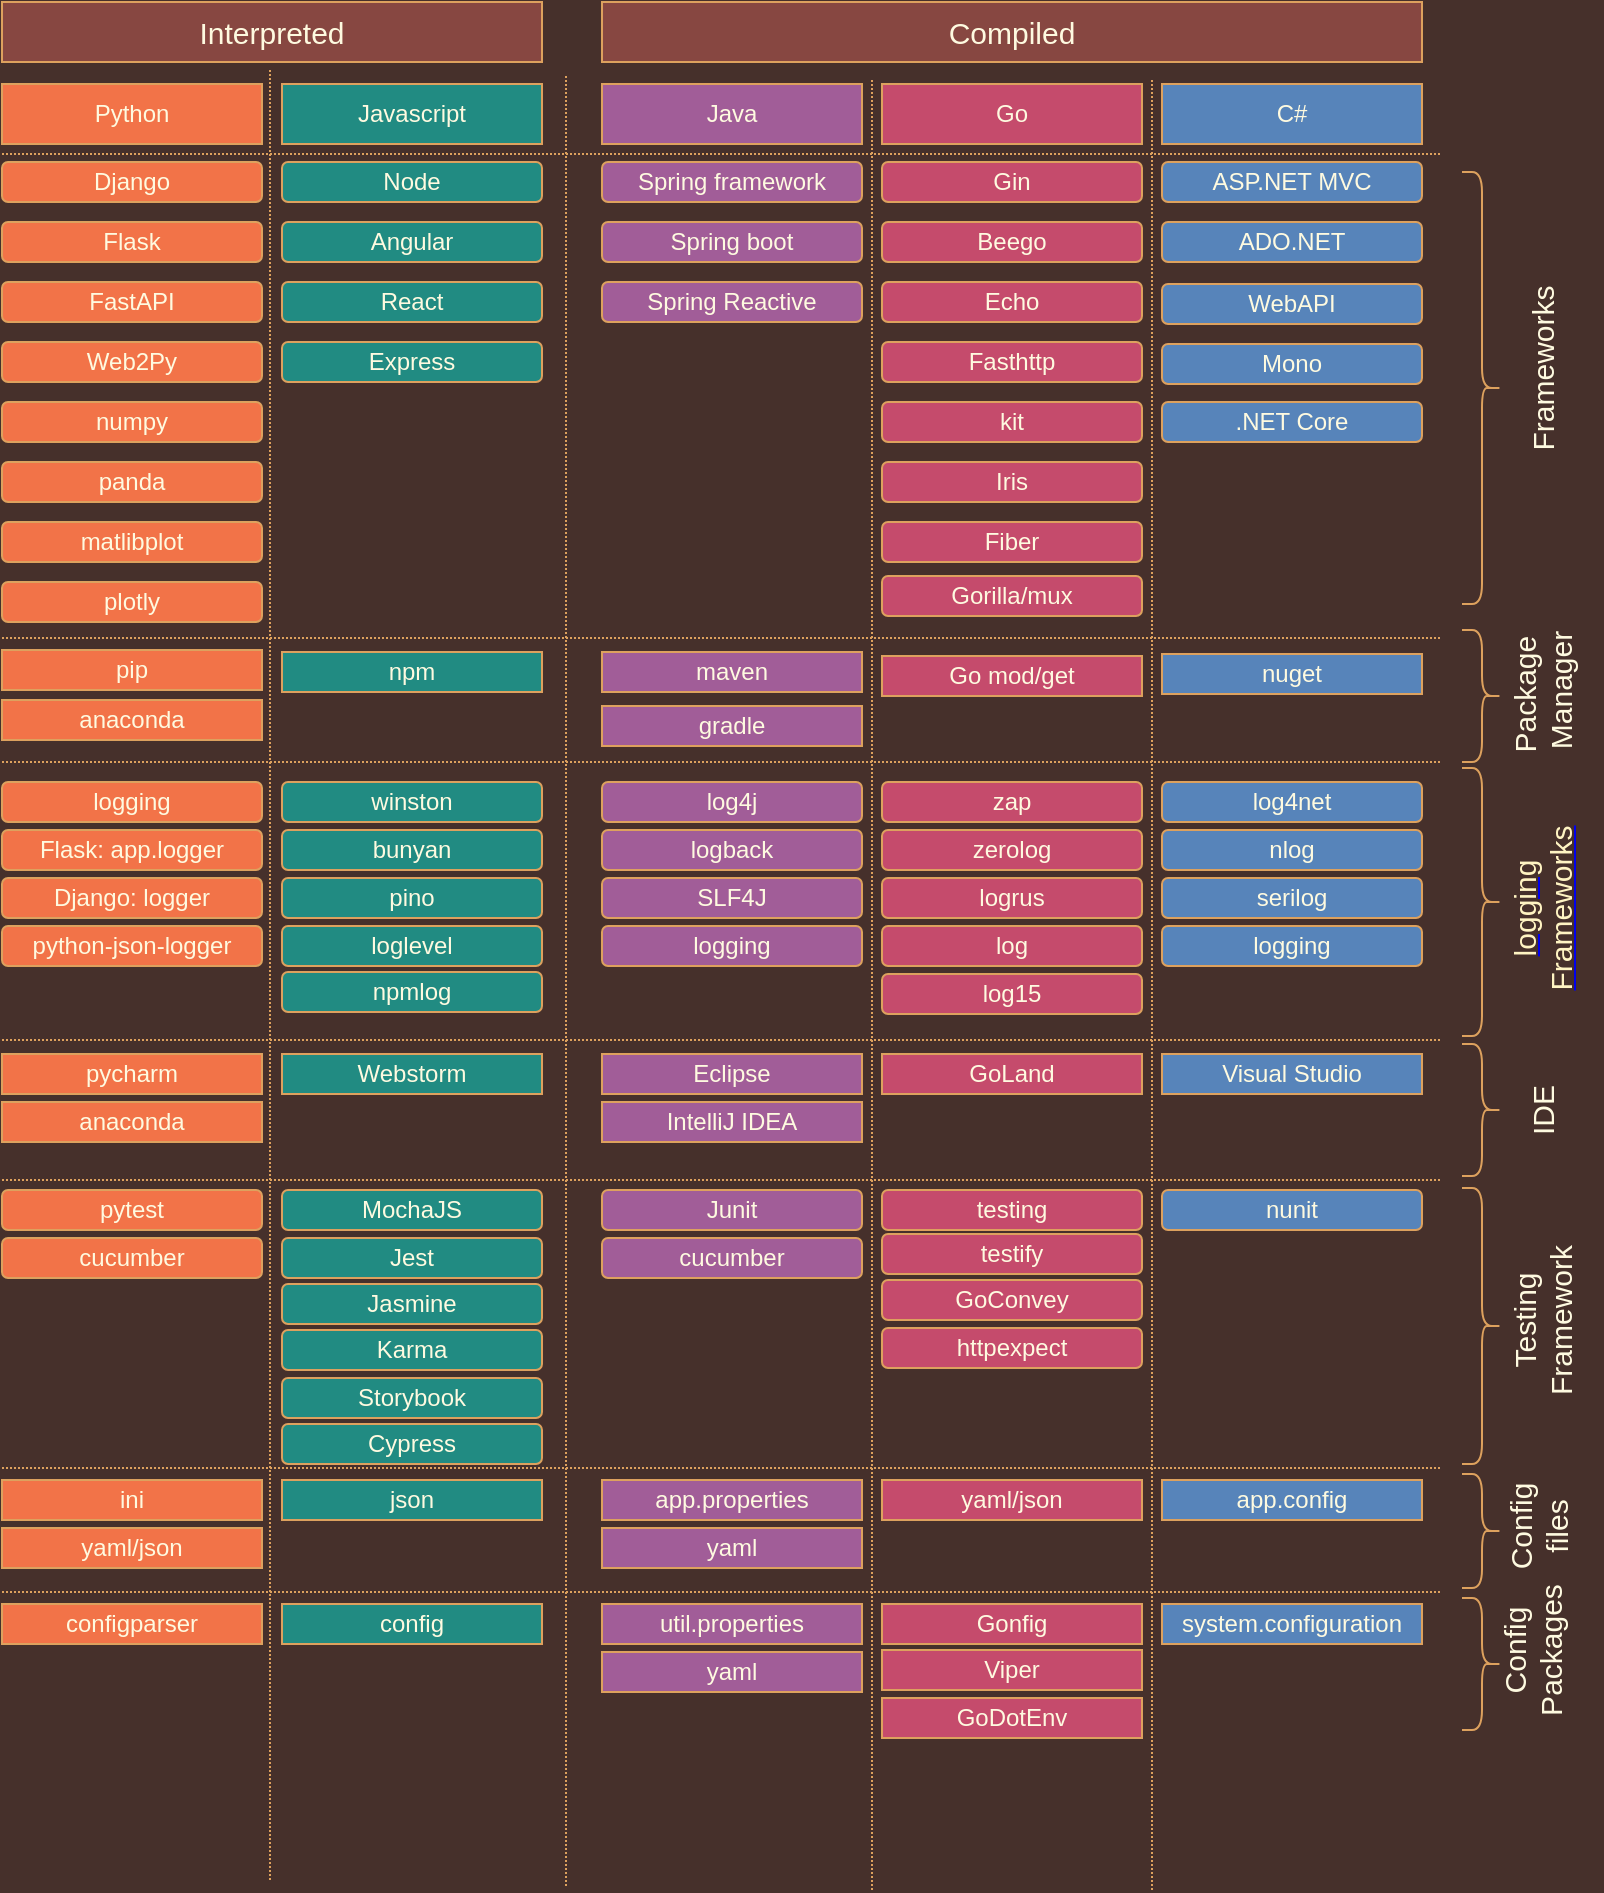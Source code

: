 <mxfile version="20.2.0" type="github" pages="8">
  <diagram id="PMNg3hbKL_q1zjl2Hwt8" name="Frameworks">
    <mxGraphModel dx="1186" dy="715" grid="0" gridSize="10" guides="0" tooltips="1" connect="1" arrows="1" fold="1" page="1" pageScale="1" pageWidth="850" pageHeight="1100" background="#46302B" math="0" shadow="0">
      <root>
        <mxCell id="0" />
        <mxCell id="1" parent="0" />
        <mxCell id="mClqCRjwD7gjwosum-yE-2" value="C#" style="rounded=0;whiteSpace=wrap;html=1;fillColor=#5784BA;strokeColor=#DDA15E;fontColor=#FEFAE0;" vertex="1" parent="1">
          <mxGeometry x="620" y="67" width="130" height="30" as="geometry" />
        </mxCell>
        <mxCell id="mClqCRjwD7gjwosum-yE-3" value="Python" style="rounded=0;whiteSpace=wrap;html=1;fillColor=#F27348;strokeColor=#DDA15E;fontColor=#FEFAE0;" vertex="1" parent="1">
          <mxGeometry x="40" y="67" width="130" height="30" as="geometry" />
        </mxCell>
        <mxCell id="mClqCRjwD7gjwosum-yE-4" value="Go" style="rounded=0;whiteSpace=wrap;html=1;fillColor=#C54B6C;strokeColor=#DDA15E;fontColor=#FEFAE0;" vertex="1" parent="1">
          <mxGeometry x="480" y="67" width="130" height="30" as="geometry" />
        </mxCell>
        <mxCell id="mClqCRjwD7gjwosum-yE-5" value="Javascript" style="rounded=0;whiteSpace=wrap;html=1;fillColor=#218B82;strokeColor=#DDA15E;fontColor=#FEFAE0;" vertex="1" parent="1">
          <mxGeometry x="180" y="67" width="130" height="30" as="geometry" />
        </mxCell>
        <mxCell id="mClqCRjwD7gjwosum-yE-7" value="Interpreted" style="rounded=0;whiteSpace=wrap;html=1;fontFamily=Helvetica;fontSize=15;fillColor=#874741;strokeColor=#DDA15E;fontColor=#FEFAE0;" vertex="1" parent="1">
          <mxGeometry x="40" y="26" width="270" height="30" as="geometry" />
        </mxCell>
        <mxCell id="mClqCRjwD7gjwosum-yE-8" value="Java" style="rounded=0;whiteSpace=wrap;html=1;fillColor=#A15D98;strokeColor=#DDA15E;fontColor=#FEFAE0;" vertex="1" parent="1">
          <mxGeometry x="340" y="67" width="130" height="30" as="geometry" />
        </mxCell>
        <mxCell id="mClqCRjwD7gjwosum-yE-10" value="Compiled" style="rounded=0;whiteSpace=wrap;html=1;fontFamily=Helvetica;fontSize=15;fillColor=#874741;strokeColor=#DDA15E;fontColor=#FEFAE0;" vertex="1" parent="1">
          <mxGeometry x="340" y="26" width="410" height="30" as="geometry" />
        </mxCell>
        <mxCell id="mClqCRjwD7gjwosum-yE-14" value="Node" style="rounded=1;whiteSpace=wrap;html=1;fontFamily=Helvetica;fontSize=12;fillColor=#218B82;strokeColor=#DDA15E;fontColor=#FEFAE0;" vertex="1" parent="1">
          <mxGeometry x="180" y="106" width="130" height="20" as="geometry" />
        </mxCell>
        <mxCell id="mClqCRjwD7gjwosum-yE-15" value="Angular" style="rounded=1;whiteSpace=wrap;html=1;fontFamily=Helvetica;fontSize=12;fillColor=#218B82;strokeColor=#DDA15E;fontColor=#FEFAE0;" vertex="1" parent="1">
          <mxGeometry x="180" y="136" width="130" height="20" as="geometry" />
        </mxCell>
        <mxCell id="mClqCRjwD7gjwosum-yE-16" value="React" style="rounded=1;whiteSpace=wrap;html=1;fontFamily=Helvetica;fontSize=12;fillColor=#218B82;strokeColor=#DDA15E;fontColor=#FEFAE0;" vertex="1" parent="1">
          <mxGeometry x="180" y="166" width="130" height="20" as="geometry" />
        </mxCell>
        <mxCell id="mClqCRjwD7gjwosum-yE-17" value="Django" style="rounded=1;whiteSpace=wrap;html=1;fontFamily=Helvetica;fontSize=12;fillColor=#F27348;strokeColor=#DDA15E;fontColor=#FEFAE0;" vertex="1" parent="1">
          <mxGeometry x="40" y="106" width="130" height="20" as="geometry" />
        </mxCell>
        <mxCell id="mClqCRjwD7gjwosum-yE-18" value="Flask" style="rounded=1;whiteSpace=wrap;html=1;fontFamily=Helvetica;fontSize=12;fillColor=#F27348;strokeColor=#DDA15E;fontColor=#FEFAE0;" vertex="1" parent="1">
          <mxGeometry x="40" y="136" width="130" height="20" as="geometry" />
        </mxCell>
        <mxCell id="mClqCRjwD7gjwosum-yE-19" value="FastAPI" style="rounded=1;whiteSpace=wrap;html=1;fontFamily=Helvetica;fontSize=12;fillColor=#F27348;strokeColor=#DDA15E;fontColor=#FEFAE0;" vertex="1" parent="1">
          <mxGeometry x="40" y="166" width="130" height="20" as="geometry" />
        </mxCell>
        <mxCell id="mClqCRjwD7gjwosum-yE-20" value="Spring framework" style="rounded=1;whiteSpace=wrap;html=1;fontFamily=Helvetica;fontSize=12;fillColor=#A15D98;strokeColor=#DDA15E;fontColor=#FEFAE0;" vertex="1" parent="1">
          <mxGeometry x="340" y="106" width="130" height="20" as="geometry" />
        </mxCell>
        <mxCell id="mClqCRjwD7gjwosum-yE-21" value="Spring boot" style="rounded=1;whiteSpace=wrap;html=1;fontFamily=Helvetica;fontSize=12;fillColor=#A15D98;strokeColor=#DDA15E;fontColor=#FEFAE0;" vertex="1" parent="1">
          <mxGeometry x="340" y="136" width="130" height="20" as="geometry" />
        </mxCell>
        <mxCell id="mClqCRjwD7gjwosum-yE-22" value="Spring Reactive" style="rounded=1;whiteSpace=wrap;html=1;fontFamily=Helvetica;fontSize=12;fillColor=#A15D98;strokeColor=#DDA15E;fontColor=#FEFAE0;" vertex="1" parent="1">
          <mxGeometry x="340" y="166" width="130" height="20" as="geometry" />
        </mxCell>
        <mxCell id="mClqCRjwD7gjwosum-yE-25" value="Gin" style="rounded=1;whiteSpace=wrap;html=1;fontFamily=Helvetica;fontSize=12;fillColor=#C54B6C;strokeColor=#DDA15E;fontColor=#FEFAE0;" vertex="1" parent="1">
          <mxGeometry x="480" y="106" width="130" height="20" as="geometry" />
        </mxCell>
        <mxCell id="mClqCRjwD7gjwosum-yE-26" value="Beego" style="rounded=1;whiteSpace=wrap;html=1;fontFamily=Helvetica;fontSize=12;fillColor=#C54B6C;strokeColor=#DDA15E;fontColor=#FEFAE0;" vertex="1" parent="1">
          <mxGeometry x="480" y="136" width="130" height="20" as="geometry" />
        </mxCell>
        <mxCell id="mClqCRjwD7gjwosum-yE-27" value="Echo" style="rounded=1;whiteSpace=wrap;html=1;fontFamily=Helvetica;fontSize=12;fillColor=#C54B6C;strokeColor=#DDA15E;fontColor=#FEFAE0;" vertex="1" parent="1">
          <mxGeometry x="480" y="166" width="130" height="20" as="geometry" />
        </mxCell>
        <mxCell id="mClqCRjwD7gjwosum-yE-28" value="Express" style="rounded=1;whiteSpace=wrap;html=1;fontFamily=Helvetica;fontSize=12;fillColor=#218B82;strokeColor=#DDA15E;fontColor=#FEFAE0;" vertex="1" parent="1">
          <mxGeometry x="180" y="196" width="130" height="20" as="geometry" />
        </mxCell>
        <mxCell id="mClqCRjwD7gjwosum-yE-29" value="Fasthttp" style="rounded=1;whiteSpace=wrap;html=1;fontFamily=Helvetica;fontSize=12;fillColor=#C54B6C;strokeColor=#DDA15E;fontColor=#FEFAE0;" vertex="1" parent="1">
          <mxGeometry x="480" y="196" width="130" height="20" as="geometry" />
        </mxCell>
        <mxCell id="mClqCRjwD7gjwosum-yE-30" value="kit" style="rounded=1;whiteSpace=wrap;html=1;fontFamily=Helvetica;fontSize=12;fillColor=#C54B6C;strokeColor=#DDA15E;fontColor=#FEFAE0;" vertex="1" parent="1">
          <mxGeometry x="480" y="226" width="130" height="20" as="geometry" />
        </mxCell>
        <mxCell id="mClqCRjwD7gjwosum-yE-31" value="Iris" style="rounded=1;whiteSpace=wrap;html=1;fontFamily=Helvetica;fontSize=12;fillColor=#C54B6C;strokeColor=#DDA15E;fontColor=#FEFAE0;" vertex="1" parent="1">
          <mxGeometry x="480" y="256" width="130" height="20" as="geometry" />
        </mxCell>
        <mxCell id="mClqCRjwD7gjwosum-yE-32" value="Fiber" style="rounded=1;whiteSpace=wrap;html=1;fontFamily=Helvetica;fontSize=12;fillColor=#C54B6C;strokeColor=#DDA15E;fontColor=#FEFAE0;" vertex="1" parent="1">
          <mxGeometry x="480" y="286" width="130" height="20" as="geometry" />
        </mxCell>
        <mxCell id="mClqCRjwD7gjwosum-yE-33" value="Web2Py" style="rounded=1;whiteSpace=wrap;html=1;fontFamily=Helvetica;fontSize=12;fillColor=#F27348;strokeColor=#DDA15E;fontColor=#FEFAE0;" vertex="1" parent="1">
          <mxGeometry x="40" y="196" width="130" height="20" as="geometry" />
        </mxCell>
        <mxCell id="mClqCRjwD7gjwosum-yE-34" value="numpy" style="rounded=1;whiteSpace=wrap;html=1;fontFamily=Helvetica;fontSize=12;fillColor=#F27348;strokeColor=#DDA15E;fontColor=#FEFAE0;" vertex="1" parent="1">
          <mxGeometry x="40" y="226" width="130" height="20" as="geometry" />
        </mxCell>
        <mxCell id="mClqCRjwD7gjwosum-yE-35" value="panda" style="rounded=1;whiteSpace=wrap;html=1;fontFamily=Helvetica;fontSize=12;fillColor=#F27348;strokeColor=#DDA15E;fontColor=#FEFAE0;" vertex="1" parent="1">
          <mxGeometry x="40" y="256" width="130" height="20" as="geometry" />
        </mxCell>
        <mxCell id="mClqCRjwD7gjwosum-yE-36" value="matlibplot" style="rounded=1;whiteSpace=wrap;html=1;fontFamily=Helvetica;fontSize=12;fillColor=#F27348;strokeColor=#DDA15E;fontColor=#FEFAE0;" vertex="1" parent="1">
          <mxGeometry x="40" y="286" width="130" height="20" as="geometry" />
        </mxCell>
        <mxCell id="mClqCRjwD7gjwosum-yE-37" value="plotly" style="rounded=1;whiteSpace=wrap;html=1;fontFamily=Helvetica;fontSize=12;fillColor=#F27348;strokeColor=#DDA15E;fontColor=#FEFAE0;" vertex="1" parent="1">
          <mxGeometry x="40" y="316" width="130" height="20" as="geometry" />
        </mxCell>
        <mxCell id="mClqCRjwD7gjwosum-yE-38" value="" style="shape=curlyBracket;whiteSpace=wrap;html=1;rounded=1;flipH=1;fontFamily=Helvetica;fontSize=15;fillColor=#BC6C25;strokeColor=#DDA15E;fontColor=#FEFAE0;" vertex="1" parent="1">
          <mxGeometry x="770" y="111" width="20" height="216" as="geometry" />
        </mxCell>
        <mxCell id="mClqCRjwD7gjwosum-yE-39" value="Frameworks" style="text;html=1;strokeColor=none;fillColor=none;align=center;verticalAlign=middle;whiteSpace=wrap;rounded=0;fontFamily=Helvetica;fontSize=15;horizontal=0;fontColor=#FEFAE0;" vertex="1" parent="1">
          <mxGeometry x="780" y="194" width="60" height="30" as="geometry" />
        </mxCell>
        <mxCell id="mClqCRjwD7gjwosum-yE-40" value="ASP.NET MVC" style="rounded=1;whiteSpace=wrap;html=1;fontFamily=Helvetica;fontSize=12;fillColor=#5784BA;strokeColor=#DDA15E;fontColor=#FEFAE0;" vertex="1" parent="1">
          <mxGeometry x="620" y="106" width="130" height="20" as="geometry" />
        </mxCell>
        <mxCell id="mClqCRjwD7gjwosum-yE-41" value="ADO.NET" style="rounded=1;whiteSpace=wrap;html=1;fontFamily=Helvetica;fontSize=12;fillColor=#5784BA;strokeColor=#DDA15E;fontColor=#FEFAE0;" vertex="1" parent="1">
          <mxGeometry x="620" y="136" width="130" height="20" as="geometry" />
        </mxCell>
        <mxCell id="mClqCRjwD7gjwosum-yE-42" value="WebAPI" style="rounded=1;whiteSpace=wrap;html=1;fontFamily=Helvetica;fontSize=12;fillColor=#5784BA;strokeColor=#DDA15E;fontColor=#FEFAE0;" vertex="1" parent="1">
          <mxGeometry x="620" y="167" width="130" height="20" as="geometry" />
        </mxCell>
        <mxCell id="mClqCRjwD7gjwosum-yE-43" value="Mono" style="rounded=1;whiteSpace=wrap;html=1;fontFamily=Helvetica;fontSize=12;fillColor=#5784BA;strokeColor=#DDA15E;fontColor=#FEFAE0;" vertex="1" parent="1">
          <mxGeometry x="620" y="197" width="130" height="20" as="geometry" />
        </mxCell>
        <mxCell id="mClqCRjwD7gjwosum-yE-44" value=".NET Core" style="rounded=1;whiteSpace=wrap;html=1;fontFamily=Helvetica;fontSize=12;fillColor=#5784BA;strokeColor=#DDA15E;fontColor=#FEFAE0;" vertex="1" parent="1">
          <mxGeometry x="620" y="226" width="130" height="20" as="geometry" />
        </mxCell>
        <mxCell id="mClqCRjwD7gjwosum-yE-45" value="Gorilla/mux" style="rounded=1;whiteSpace=wrap;html=1;fontFamily=Helvetica;fontSize=12;fillColor=#C54B6C;strokeColor=#DDA15E;fontColor=#FEFAE0;" vertex="1" parent="1">
          <mxGeometry x="480" y="313" width="130" height="20" as="geometry" />
        </mxCell>
        <mxCell id="mClqCRjwD7gjwosum-yE-47" value="pip" style="rounded=0;whiteSpace=wrap;html=1;fillColor=#F27348;strokeColor=#DDA15E;fontColor=#FEFAE0;" vertex="1" parent="1">
          <mxGeometry x="40" y="350" width="130" height="20" as="geometry" />
        </mxCell>
        <mxCell id="mClqCRjwD7gjwosum-yE-48" value="npm" style="rounded=0;whiteSpace=wrap;html=1;fillColor=#218B82;strokeColor=#DDA15E;fontColor=#FEFAE0;" vertex="1" parent="1">
          <mxGeometry x="180" y="351" width="130" height="20" as="geometry" />
        </mxCell>
        <mxCell id="mClqCRjwD7gjwosum-yE-49" value="maven" style="rounded=0;whiteSpace=wrap;html=1;fillColor=#A15D98;strokeColor=#DDA15E;fontColor=#FEFAE0;" vertex="1" parent="1">
          <mxGeometry x="340" y="351" width="130" height="20" as="geometry" />
        </mxCell>
        <mxCell id="mClqCRjwD7gjwosum-yE-50" value="gradle" style="rounded=0;whiteSpace=wrap;html=1;fillColor=#A15D98;strokeColor=#DDA15E;fontColor=#FEFAE0;" vertex="1" parent="1">
          <mxGeometry x="340" y="378" width="130" height="20" as="geometry" />
        </mxCell>
        <mxCell id="mClqCRjwD7gjwosum-yE-51" value="Go mod/get" style="rounded=0;whiteSpace=wrap;html=1;fillColor=#C54B6C;strokeColor=#DDA15E;fontColor=#FEFAE0;" vertex="1" parent="1">
          <mxGeometry x="480" y="353" width="130" height="20" as="geometry" />
        </mxCell>
        <mxCell id="mClqCRjwD7gjwosum-yE-52" value="nuget" style="rounded=0;whiteSpace=wrap;html=1;fillColor=#5784BA;strokeColor=#DDA15E;fontColor=#FEFAE0;" vertex="1" parent="1">
          <mxGeometry x="620" y="352" width="130" height="20" as="geometry" />
        </mxCell>
        <mxCell id="mClqCRjwD7gjwosum-yE-53" value="" style="shape=curlyBracket;whiteSpace=wrap;html=1;rounded=1;flipH=1;fontFamily=Helvetica;fontSize=12;fillColor=#BC6C25;strokeColor=#DDA15E;fontColor=#FEFAE0;" vertex="1" parent="1">
          <mxGeometry x="770" y="340" width="20" height="66" as="geometry" />
        </mxCell>
        <mxCell id="mClqCRjwD7gjwosum-yE-55" value="Package&amp;nbsp;&lt;br&gt;Manager" style="text;html=1;strokeColor=none;fillColor=none;align=center;verticalAlign=middle;whiteSpace=wrap;rounded=0;fontFamily=Helvetica;fontSize=15;horizontal=0;fontColor=#FEFAE0;" vertex="1" parent="1">
          <mxGeometry x="780" y="355" width="60" height="30" as="geometry" />
        </mxCell>
        <mxCell id="mClqCRjwD7gjwosum-yE-57" value="winston" style="rounded=1;whiteSpace=wrap;html=1;fontFamily=Helvetica;fontSize=12;fillColor=#218B82;strokeColor=#DDA15E;fontColor=#FEFAE0;" vertex="1" parent="1">
          <mxGeometry x="180" y="416" width="130" height="20" as="geometry" />
        </mxCell>
        <mxCell id="mClqCRjwD7gjwosum-yE-58" value="bunyan" style="rounded=1;whiteSpace=wrap;html=1;fontFamily=Helvetica;fontSize=12;fillColor=#218B82;strokeColor=#DDA15E;fontColor=#FEFAE0;" vertex="1" parent="1">
          <mxGeometry x="180" y="440" width="130" height="20" as="geometry" />
        </mxCell>
        <mxCell id="mClqCRjwD7gjwosum-yE-59" value="pino" style="rounded=1;whiteSpace=wrap;html=1;fontFamily=Helvetica;fontSize=12;fillColor=#218B82;strokeColor=#DDA15E;fontColor=#FEFAE0;" vertex="1" parent="1">
          <mxGeometry x="180" y="464" width="130" height="20" as="geometry" />
        </mxCell>
        <mxCell id="mClqCRjwD7gjwosum-yE-60" value="logging" style="rounded=1;whiteSpace=wrap;html=1;fontFamily=Helvetica;fontSize=12;fillColor=#F27348;strokeColor=#DDA15E;fontColor=#FEFAE0;" vertex="1" parent="1">
          <mxGeometry x="40" y="416" width="130" height="20" as="geometry" />
        </mxCell>
        <mxCell id="mClqCRjwD7gjwosum-yE-61" value="Flask: app.logger" style="rounded=1;whiteSpace=wrap;html=1;fontFamily=Helvetica;fontSize=12;fillColor=#F27348;strokeColor=#DDA15E;fontColor=#FEFAE0;" vertex="1" parent="1">
          <mxGeometry x="40" y="440" width="130" height="20" as="geometry" />
        </mxCell>
        <mxCell id="mClqCRjwD7gjwosum-yE-62" value="Django: logger" style="rounded=1;whiteSpace=wrap;html=1;fontFamily=Helvetica;fontSize=12;fillColor=#F27348;strokeColor=#DDA15E;fontColor=#FEFAE0;" vertex="1" parent="1">
          <mxGeometry x="40" y="464" width="130" height="20" as="geometry" />
        </mxCell>
        <mxCell id="mClqCRjwD7gjwosum-yE-63" value="log4j" style="rounded=1;whiteSpace=wrap;html=1;fontFamily=Helvetica;fontSize=12;fillColor=#A15D98;strokeColor=#DDA15E;fontColor=#FEFAE0;" vertex="1" parent="1">
          <mxGeometry x="340" y="416" width="130" height="20" as="geometry" />
        </mxCell>
        <mxCell id="mClqCRjwD7gjwosum-yE-64" value="logback" style="rounded=1;whiteSpace=wrap;html=1;fontFamily=Helvetica;fontSize=12;fillColor=#A15D98;strokeColor=#DDA15E;fontColor=#FEFAE0;" vertex="1" parent="1">
          <mxGeometry x="340" y="440" width="130" height="20" as="geometry" />
        </mxCell>
        <mxCell id="mClqCRjwD7gjwosum-yE-66" value="zap" style="rounded=1;whiteSpace=wrap;html=1;fontFamily=Helvetica;fontSize=12;fillColor=#C54B6C;strokeColor=#DDA15E;fontColor=#FEFAE0;" vertex="1" parent="1">
          <mxGeometry x="480" y="416" width="130" height="20" as="geometry" />
        </mxCell>
        <mxCell id="mClqCRjwD7gjwosum-yE-67" value="zerolog" style="rounded=1;whiteSpace=wrap;html=1;fontFamily=Helvetica;fontSize=12;fillColor=#C54B6C;strokeColor=#DDA15E;fontColor=#FEFAE0;" vertex="1" parent="1">
          <mxGeometry x="480" y="440" width="130" height="20" as="geometry" />
        </mxCell>
        <mxCell id="mClqCRjwD7gjwosum-yE-68" value="logrus" style="rounded=1;whiteSpace=wrap;html=1;fontFamily=Helvetica;fontSize=12;fillColor=#C54B6C;strokeColor=#DDA15E;fontColor=#FEFAE0;" vertex="1" parent="1">
          <mxGeometry x="480" y="464" width="130" height="20" as="geometry" />
        </mxCell>
        <mxCell id="mClqCRjwD7gjwosum-yE-69" value="loglevel" style="rounded=1;whiteSpace=wrap;html=1;fontFamily=Helvetica;fontSize=12;fillColor=#218B82;strokeColor=#DDA15E;fontColor=#FEFAE0;" vertex="1" parent="1">
          <mxGeometry x="180" y="488" width="130" height="20" as="geometry" />
        </mxCell>
        <mxCell id="mClqCRjwD7gjwosum-yE-70" value="log" style="rounded=1;whiteSpace=wrap;html=1;fontFamily=Helvetica;fontSize=12;fillColor=#C54B6C;strokeColor=#DDA15E;fontColor=#FEFAE0;" vertex="1" parent="1">
          <mxGeometry x="480" y="488" width="130" height="20" as="geometry" />
        </mxCell>
        <mxCell id="mClqCRjwD7gjwosum-yE-71" value="log15" style="rounded=1;whiteSpace=wrap;html=1;fontFamily=Helvetica;fontSize=12;fillColor=#C54B6C;strokeColor=#DDA15E;fontColor=#FEFAE0;" vertex="1" parent="1">
          <mxGeometry x="480" y="512" width="130" height="20" as="geometry" />
        </mxCell>
        <mxCell id="mClqCRjwD7gjwosum-yE-74" value="python-json-logger" style="rounded=1;whiteSpace=wrap;html=1;fontFamily=Helvetica;fontSize=12;fillColor=#F27348;strokeColor=#DDA15E;fontColor=#FEFAE0;" vertex="1" parent="1">
          <mxGeometry x="40" y="488" width="130" height="20" as="geometry" />
        </mxCell>
        <mxCell id="mClqCRjwD7gjwosum-yE-79" value="" style="shape=curlyBracket;whiteSpace=wrap;html=1;rounded=1;flipH=1;fontFamily=Helvetica;fontSize=15;fillColor=#BC6C25;strokeColor=#DDA15E;fontColor=#FEFAE0;" vertex="1" parent="1">
          <mxGeometry x="770" y="409" width="20" height="134" as="geometry" />
        </mxCell>
        <mxCell id="mClqCRjwD7gjwosum-yE-80" value="&lt;a href=&quot;https://www.loggly.com/ultimate-guide/python-logging-libraries-frameworks/&quot;&gt;&lt;font color=&quot;#fff4c3&quot;&gt;logging&lt;br&gt;Frameworks&lt;/font&gt;&lt;/a&gt;" style="text;html=1;strokeColor=none;fillColor=none;align=center;verticalAlign=middle;whiteSpace=wrap;rounded=0;fontFamily=Helvetica;fontSize=15;horizontal=0;fontColor=#FFF4C3;" vertex="1" parent="1">
          <mxGeometry x="780" y="464" width="60" height="30" as="geometry" />
        </mxCell>
        <mxCell id="mClqCRjwD7gjwosum-yE-81" value="log4net" style="rounded=1;whiteSpace=wrap;html=1;fontFamily=Helvetica;fontSize=12;fillColor=#5784BA;strokeColor=#DDA15E;fontColor=#FEFAE0;" vertex="1" parent="1">
          <mxGeometry x="620" y="416" width="130" height="20" as="geometry" />
        </mxCell>
        <mxCell id="mClqCRjwD7gjwosum-yE-82" value="nlog" style="rounded=1;whiteSpace=wrap;html=1;fontFamily=Helvetica;fontSize=12;fillColor=#5784BA;strokeColor=#DDA15E;fontColor=#FEFAE0;" vertex="1" parent="1">
          <mxGeometry x="620" y="440" width="130" height="20" as="geometry" />
        </mxCell>
        <mxCell id="mClqCRjwD7gjwosum-yE-83" value="serilog" style="rounded=1;whiteSpace=wrap;html=1;fontFamily=Helvetica;fontSize=12;fillColor=#5784BA;strokeColor=#DDA15E;fontColor=#FEFAE0;" vertex="1" parent="1">
          <mxGeometry x="620" y="464" width="130" height="20" as="geometry" />
        </mxCell>
        <mxCell id="mClqCRjwD7gjwosum-yE-84" value="logging" style="rounded=1;whiteSpace=wrap;html=1;fontFamily=Helvetica;fontSize=12;fillColor=#5784BA;strokeColor=#DDA15E;fontColor=#FEFAE0;" vertex="1" parent="1">
          <mxGeometry x="620" y="488" width="130" height="20" as="geometry" />
        </mxCell>
        <mxCell id="mClqCRjwD7gjwosum-yE-87" value="npmlog" style="rounded=1;whiteSpace=wrap;html=1;fontFamily=Helvetica;fontSize=12;fillColor=#218B82;strokeColor=#DDA15E;fontColor=#FEFAE0;" vertex="1" parent="1">
          <mxGeometry x="180" y="511" width="130" height="20" as="geometry" />
        </mxCell>
        <mxCell id="mClqCRjwD7gjwosum-yE-88" value="anaconda" style="rounded=0;whiteSpace=wrap;html=1;fillColor=#F27348;strokeColor=#DDA15E;fontColor=#FEFAE0;" vertex="1" parent="1">
          <mxGeometry x="40" y="375" width="130" height="20" as="geometry" />
        </mxCell>
        <mxCell id="mClqCRjwD7gjwosum-yE-89" value="SLF4J" style="rounded=1;whiteSpace=wrap;html=1;fontFamily=Helvetica;fontSize=12;fillColor=#A15D98;strokeColor=#DDA15E;fontColor=#FEFAE0;" vertex="1" parent="1">
          <mxGeometry x="340" y="464" width="130" height="20" as="geometry" />
        </mxCell>
        <mxCell id="mClqCRjwD7gjwosum-yE-90" value="logging" style="rounded=1;whiteSpace=wrap;html=1;fontFamily=Helvetica;fontSize=12;fillColor=#A15D98;strokeColor=#DDA15E;fontColor=#FEFAE0;" vertex="1" parent="1">
          <mxGeometry x="340" y="488" width="130" height="20" as="geometry" />
        </mxCell>
        <mxCell id="mClqCRjwD7gjwosum-yE-91" value="" style="line;strokeWidth=1;html=1;perimeter=backbonePerimeter;points=[];outlineConnect=0;fontFamily=Helvetica;fontSize=12;dashed=1;dashPattern=1 1;strokeColor=#DDA15E;labelBackgroundColor=#283618;fillColor=#BC6C25;fontColor=#FEFAE0;" vertex="1" parent="1">
          <mxGeometry x="40" y="339" width="720" height="10" as="geometry" />
        </mxCell>
        <mxCell id="mClqCRjwD7gjwosum-yE-93" value="" style="line;strokeWidth=1;html=1;perimeter=backbonePerimeter;points=[];outlineConnect=0;fontFamily=Helvetica;fontSize=12;dashed=1;dashPattern=1 1;strokeColor=#DDA15E;labelBackgroundColor=#283618;fillColor=#BC6C25;fontColor=#FEFAE0;" vertex="1" parent="1">
          <mxGeometry x="40" y="97" width="720" height="10" as="geometry" />
        </mxCell>
        <mxCell id="mClqCRjwD7gjwosum-yE-94" value="" style="line;strokeWidth=1;html=1;perimeter=backbonePerimeter;points=[];outlineConnect=0;fontFamily=Helvetica;fontSize=12;dashed=1;dashPattern=1 1;strokeColor=#DDA15E;labelBackgroundColor=#283618;fillColor=#BC6C25;fontColor=#FEFAE0;" vertex="1" parent="1">
          <mxGeometry x="40" y="401" width="720" height="10" as="geometry" />
        </mxCell>
        <mxCell id="mClqCRjwD7gjwosum-yE-95" value="" style="line;strokeWidth=1;direction=south;html=1;perimeter=backbonePerimeter;points=[];outlineConnect=0;dashed=1;dashPattern=1 1;fontFamily=Helvetica;fontSize=12;strokeColor=#DDA15E;labelBackgroundColor=#283618;fillColor=#BC6C25;fontColor=#FEFAE0;" vertex="1" parent="1">
          <mxGeometry x="169" y="60" width="10" height="905" as="geometry" />
        </mxCell>
        <mxCell id="mClqCRjwD7gjwosum-yE-96" value="" style="line;strokeWidth=1;direction=south;html=1;perimeter=backbonePerimeter;points=[];outlineConnect=0;dashed=1;dashPattern=1 1;fontFamily=Helvetica;fontSize=12;strokeColor=#DDA15E;labelBackgroundColor=#283618;fillColor=#BC6C25;fontColor=#FEFAE0;" vertex="1" parent="1">
          <mxGeometry x="317" y="63" width="10" height="905" as="geometry" />
        </mxCell>
        <mxCell id="mClqCRjwD7gjwosum-yE-97" value="" style="line;strokeWidth=1;direction=south;html=1;perimeter=backbonePerimeter;points=[];outlineConnect=0;dashed=1;dashPattern=1 1;fontFamily=Helvetica;fontSize=12;strokeColor=#DDA15E;labelBackgroundColor=#283618;fillColor=#C54B6C;fontColor=#FEFAE0;" vertex="1" parent="1">
          <mxGeometry x="470" y="65" width="10" height="905" as="geometry" />
        </mxCell>
        <mxCell id="mClqCRjwD7gjwosum-yE-98" value="" style="line;strokeWidth=1;direction=south;html=1;perimeter=backbonePerimeter;points=[];outlineConnect=0;dashed=1;dashPattern=1 1;fontFamily=Helvetica;fontSize=12;strokeColor=#DDA15E;labelBackgroundColor=#283618;fillColor=#BC6C25;fontColor=#FEFAE0;" vertex="1" parent="1">
          <mxGeometry x="610" y="65" width="10" height="905" as="geometry" />
        </mxCell>
        <mxCell id="mClqCRjwD7gjwosum-yE-99" value="" style="line;strokeWidth=1;html=1;perimeter=backbonePerimeter;points=[];outlineConnect=0;fontFamily=Helvetica;fontSize=12;dashed=1;dashPattern=1 1;strokeColor=#DDA15E;labelBackgroundColor=#283618;fillColor=#BC6C25;fontColor=#FEFAE0;" vertex="1" parent="1">
          <mxGeometry x="40" y="540" width="720" height="10" as="geometry" />
        </mxCell>
        <mxCell id="mClqCRjwD7gjwosum-yE-100" value="pycharm" style="rounded=0;whiteSpace=wrap;html=1;fillColor=#F27348;strokeColor=#DDA15E;fontColor=#FEFAE0;" vertex="1" parent="1">
          <mxGeometry x="40" y="552" width="130" height="20" as="geometry" />
        </mxCell>
        <mxCell id="mClqCRjwD7gjwosum-yE-101" value="Webstorm" style="rounded=0;whiteSpace=wrap;html=1;fillColor=#218B82;strokeColor=#DDA15E;fontColor=#FEFAE0;" vertex="1" parent="1">
          <mxGeometry x="180" y="552" width="130" height="20" as="geometry" />
        </mxCell>
        <mxCell id="mClqCRjwD7gjwosum-yE-102" value="Eclipse" style="rounded=0;whiteSpace=wrap;html=1;fillColor=#A15D98;strokeColor=#DDA15E;fontColor=#FEFAE0;" vertex="1" parent="1">
          <mxGeometry x="340" y="552" width="130" height="20" as="geometry" />
        </mxCell>
        <mxCell id="mClqCRjwD7gjwosum-yE-103" value="IntelliJ IDEA" style="rounded=0;whiteSpace=wrap;html=1;fillColor=#A15D98;strokeColor=#DDA15E;fontColor=#FEFAE0;" vertex="1" parent="1">
          <mxGeometry x="340" y="576" width="130" height="20" as="geometry" />
        </mxCell>
        <mxCell id="mClqCRjwD7gjwosum-yE-104" value="GoLand" style="rounded=0;whiteSpace=wrap;html=1;fillColor=#C54B6C;strokeColor=#DDA15E;fontColor=#FEFAE0;" vertex="1" parent="1">
          <mxGeometry x="480" y="552" width="130" height="20" as="geometry" />
        </mxCell>
        <mxCell id="mClqCRjwD7gjwosum-yE-105" value="Visual Studio" style="rounded=0;whiteSpace=wrap;html=1;fillColor=#5784BA;strokeColor=#DDA15E;fontColor=#FEFAE0;" vertex="1" parent="1">
          <mxGeometry x="620" y="552" width="130" height="20" as="geometry" />
        </mxCell>
        <mxCell id="mClqCRjwD7gjwosum-yE-106" value="" style="shape=curlyBracket;whiteSpace=wrap;html=1;rounded=1;flipH=1;fontFamily=Helvetica;fontSize=12;fillColor=#BC6C25;strokeColor=#DDA15E;fontColor=#FEFAE0;" vertex="1" parent="1">
          <mxGeometry x="770" y="547" width="20" height="66" as="geometry" />
        </mxCell>
        <mxCell id="mClqCRjwD7gjwosum-yE-107" value="anaconda" style="rounded=0;whiteSpace=wrap;html=1;fillColor=#F27348;strokeColor=#DDA15E;fontColor=#FEFAE0;" vertex="1" parent="1">
          <mxGeometry x="40" y="576" width="130" height="20" as="geometry" />
        </mxCell>
        <mxCell id="mClqCRjwD7gjwosum-yE-109" value="" style="line;strokeWidth=1;html=1;perimeter=backbonePerimeter;points=[];outlineConnect=0;fontFamily=Helvetica;fontSize=12;dashed=1;dashPattern=1 1;strokeColor=#DDA15E;labelBackgroundColor=#283618;fillColor=#BC6C25;fontColor=#FEFAE0;" vertex="1" parent="1">
          <mxGeometry x="40" y="610" width="720" height="10" as="geometry" />
        </mxCell>
        <mxCell id="mClqCRjwD7gjwosum-yE-110" value="IDE" style="text;html=1;strokeColor=none;fillColor=none;align=center;verticalAlign=middle;whiteSpace=wrap;rounded=0;fontFamily=Helvetica;fontSize=15;horizontal=0;fontColor=#FEFAE0;" vertex="1" parent="1">
          <mxGeometry x="780" y="565" width="60" height="30" as="geometry" />
        </mxCell>
        <mxCell id="mClqCRjwD7gjwosum-yE-111" value="pytest" style="rounded=1;whiteSpace=wrap;html=1;fillColor=#F27348;strokeColor=#DDA15E;fontColor=#FEFAE0;" vertex="1" parent="1">
          <mxGeometry x="40" y="620" width="130" height="20" as="geometry" />
        </mxCell>
        <mxCell id="mClqCRjwD7gjwosum-yE-112" value="MochaJS" style="rounded=1;whiteSpace=wrap;html=1;fillColor=#218B82;strokeColor=#DDA15E;fontColor=#FEFAE0;" vertex="1" parent="1">
          <mxGeometry x="180" y="620" width="130" height="20" as="geometry" />
        </mxCell>
        <mxCell id="mClqCRjwD7gjwosum-yE-113" value="Junit" style="rounded=1;whiteSpace=wrap;html=1;fillColor=#A15D98;strokeColor=#DDA15E;fontColor=#FEFAE0;" vertex="1" parent="1">
          <mxGeometry x="340" y="620" width="130" height="20" as="geometry" />
        </mxCell>
        <mxCell id="mClqCRjwD7gjwosum-yE-114" value="cucumber" style="rounded=1;whiteSpace=wrap;html=1;fillColor=#A15D98;strokeColor=#DDA15E;fontColor=#FEFAE0;" vertex="1" parent="1">
          <mxGeometry x="340" y="644" width="130" height="20" as="geometry" />
        </mxCell>
        <mxCell id="mClqCRjwD7gjwosum-yE-115" value="testing" style="rounded=1;whiteSpace=wrap;html=1;fillColor=#C54B6C;strokeColor=#DDA15E;fontColor=#FEFAE0;" vertex="1" parent="1">
          <mxGeometry x="480" y="620" width="130" height="20" as="geometry" />
        </mxCell>
        <mxCell id="mClqCRjwD7gjwosum-yE-116" value="nunit" style="rounded=1;whiteSpace=wrap;html=1;fillColor=#5784BA;strokeColor=#DDA15E;fontColor=#FEFAE0;" vertex="1" parent="1">
          <mxGeometry x="620" y="620" width="130" height="20" as="geometry" />
        </mxCell>
        <mxCell id="mClqCRjwD7gjwosum-yE-117" value="" style="shape=curlyBracket;whiteSpace=wrap;html=1;rounded=1;flipH=1;fontFamily=Helvetica;fontSize=12;fillColor=#BC6C25;strokeColor=#DDA15E;fontColor=#FEFAE0;" vertex="1" parent="1">
          <mxGeometry x="770" y="619" width="20" height="138" as="geometry" />
        </mxCell>
        <mxCell id="mClqCRjwD7gjwosum-yE-118" value="cucumber" style="rounded=1;whiteSpace=wrap;html=1;fillColor=#F27348;strokeColor=#DDA15E;fontColor=#FEFAE0;" vertex="1" parent="1">
          <mxGeometry x="40" y="644" width="130" height="20" as="geometry" />
        </mxCell>
        <mxCell id="mClqCRjwD7gjwosum-yE-119" value="" style="line;strokeWidth=1;html=1;perimeter=backbonePerimeter;points=[];outlineConnect=0;fontFamily=Helvetica;fontSize=12;dashed=1;dashPattern=1 1;strokeColor=#DDA15E;labelBackgroundColor=#283618;fillColor=#BC6C25;fontColor=#FEFAE0;" vertex="1" parent="1">
          <mxGeometry x="40" y="754" width="720" height="10" as="geometry" />
        </mxCell>
        <mxCell id="mClqCRjwD7gjwosum-yE-120" value="Testing&lt;br&gt;Framework" style="text;html=1;strokeColor=none;fillColor=none;align=center;verticalAlign=middle;whiteSpace=wrap;rounded=0;fontFamily=Helvetica;fontSize=15;horizontal=0;fontColor=#FEFAE0;" vertex="1" parent="1">
          <mxGeometry x="780" y="670" width="60" height="30" as="geometry" />
        </mxCell>
        <mxCell id="mClqCRjwD7gjwosum-yE-121" value="Jest" style="rounded=1;whiteSpace=wrap;html=1;fillColor=#218B82;strokeColor=#DDA15E;fontColor=#FEFAE0;" vertex="1" parent="1">
          <mxGeometry x="180" y="644" width="130" height="20" as="geometry" />
        </mxCell>
        <mxCell id="mClqCRjwD7gjwosum-yE-122" value="Jasmine" style="rounded=1;whiteSpace=wrap;html=1;fillColor=#218B82;strokeColor=#DDA15E;fontColor=#FEFAE0;" vertex="1" parent="1">
          <mxGeometry x="180" y="667" width="130" height="20" as="geometry" />
        </mxCell>
        <mxCell id="mClqCRjwD7gjwosum-yE-123" value="Karma" style="rounded=1;whiteSpace=wrap;html=1;fillColor=#218B82;strokeColor=#DDA15E;fontColor=#FEFAE0;" vertex="1" parent="1">
          <mxGeometry x="180" y="690" width="130" height="20" as="geometry" />
        </mxCell>
        <mxCell id="mClqCRjwD7gjwosum-yE-124" value="Storybook" style="rounded=1;whiteSpace=wrap;html=1;fillColor=#218B82;strokeColor=#DDA15E;fontColor=#FEFAE0;" vertex="1" parent="1">
          <mxGeometry x="180" y="714" width="130" height="20" as="geometry" />
        </mxCell>
        <mxCell id="mClqCRjwD7gjwosum-yE-125" value="Cypress" style="rounded=1;whiteSpace=wrap;html=1;fillColor=#218B82;strokeColor=#DDA15E;fontColor=#FEFAE0;" vertex="1" parent="1">
          <mxGeometry x="180" y="737" width="130" height="20" as="geometry" />
        </mxCell>
        <mxCell id="mClqCRjwD7gjwosum-yE-126" value="testify" style="rounded=1;whiteSpace=wrap;html=1;fillColor=#C54B6C;strokeColor=#DDA15E;fontColor=#FEFAE0;" vertex="1" parent="1">
          <mxGeometry x="480" y="642" width="130" height="20" as="geometry" />
        </mxCell>
        <mxCell id="mClqCRjwD7gjwosum-yE-127" value="GoConvey" style="rounded=1;whiteSpace=wrap;html=1;fillColor=#C54B6C;strokeColor=#DDA15E;fontColor=#FEFAE0;" vertex="1" parent="1">
          <mxGeometry x="480" y="665" width="130" height="20" as="geometry" />
        </mxCell>
        <mxCell id="mClqCRjwD7gjwosum-yE-128" value="httpexpect" style="rounded=1;whiteSpace=wrap;html=1;fillColor=#C54B6C;strokeColor=#DDA15E;fontColor=#FEFAE0;" vertex="1" parent="1">
          <mxGeometry x="480" y="689" width="130" height="20" as="geometry" />
        </mxCell>
        <mxCell id="mClqCRjwD7gjwosum-yE-130" value="ini" style="rounded=0;whiteSpace=wrap;html=1;fillColor=#F27348;strokeColor=#DDA15E;fontColor=#FEFAE0;" vertex="1" parent="1">
          <mxGeometry x="40" y="765" width="130" height="20" as="geometry" />
        </mxCell>
        <mxCell id="mClqCRjwD7gjwosum-yE-131" value="json" style="rounded=0;whiteSpace=wrap;html=1;fillColor=#218B82;strokeColor=#DDA15E;fontColor=#FEFAE0;" vertex="1" parent="1">
          <mxGeometry x="180" y="765" width="130" height="20" as="geometry" />
        </mxCell>
        <mxCell id="mClqCRjwD7gjwosum-yE-132" value="app.properties" style="rounded=0;whiteSpace=wrap;html=1;fillColor=#A15D98;strokeColor=#DDA15E;fontColor=#FEFAE0;" vertex="1" parent="1">
          <mxGeometry x="340" y="765" width="130" height="20" as="geometry" />
        </mxCell>
        <mxCell id="mClqCRjwD7gjwosum-yE-133" value="yaml" style="rounded=0;whiteSpace=wrap;html=1;fillColor=#A15D98;strokeColor=#DDA15E;fontColor=#FEFAE0;" vertex="1" parent="1">
          <mxGeometry x="340" y="789" width="130" height="20" as="geometry" />
        </mxCell>
        <mxCell id="mClqCRjwD7gjwosum-yE-134" value="yaml/json" style="rounded=0;whiteSpace=wrap;html=1;fillColor=#C54B6C;strokeColor=#DDA15E;fontColor=#FEFAE0;" vertex="1" parent="1">
          <mxGeometry x="480" y="765" width="130" height="20" as="geometry" />
        </mxCell>
        <mxCell id="mClqCRjwD7gjwosum-yE-135" value="app.config" style="rounded=0;whiteSpace=wrap;html=1;fillColor=#5784BA;strokeColor=#DDA15E;fontColor=#FEFAE0;" vertex="1" parent="1">
          <mxGeometry x="620" y="765" width="130" height="20" as="geometry" />
        </mxCell>
        <mxCell id="mClqCRjwD7gjwosum-yE-136" value="" style="shape=curlyBracket;whiteSpace=wrap;html=1;rounded=1;flipH=1;fontFamily=Helvetica;fontSize=12;fillColor=#BC6C25;strokeColor=#DDA15E;fontColor=#FEFAE0;" vertex="1" parent="1">
          <mxGeometry x="770" y="762" width="20" height="57" as="geometry" />
        </mxCell>
        <mxCell id="mClqCRjwD7gjwosum-yE-137" value="yaml/json" style="rounded=0;whiteSpace=wrap;html=1;fillColor=#F27348;strokeColor=#DDA15E;fontColor=#FEFAE0;" vertex="1" parent="1">
          <mxGeometry x="40" y="789" width="130" height="20" as="geometry" />
        </mxCell>
        <mxCell id="mClqCRjwD7gjwosum-yE-138" value="" style="line;strokeWidth=1;html=1;perimeter=backbonePerimeter;points=[];outlineConnect=0;fontFamily=Helvetica;fontSize=12;dashed=1;dashPattern=1 1;strokeColor=#DDA15E;labelBackgroundColor=#283618;fillColor=#BC6C25;fontColor=#FEFAE0;" vertex="1" parent="1">
          <mxGeometry x="40" y="816" width="720" height="10" as="geometry" />
        </mxCell>
        <mxCell id="mClqCRjwD7gjwosum-yE-139" value="Config files" style="text;html=1;strokeColor=none;fillColor=none;align=center;verticalAlign=middle;whiteSpace=wrap;rounded=0;fontFamily=Helvetica;fontSize=15;horizontal=0;fontColor=#FEFAE0;" vertex="1" parent="1">
          <mxGeometry x="778" y="773" width="60" height="30" as="geometry" />
        </mxCell>
        <mxCell id="2Z-ejbEvy4QGp2OrdoXK-1" value="configparser" style="rounded=0;whiteSpace=wrap;html=1;fillColor=#F27348;strokeColor=#DDA15E;fontColor=#FEFAE0;" vertex="1" parent="1">
          <mxGeometry x="40" y="827" width="130" height="20" as="geometry" />
        </mxCell>
        <mxCell id="2Z-ejbEvy4QGp2OrdoXK-2" value="config" style="rounded=0;whiteSpace=wrap;html=1;fillColor=#218B82;strokeColor=#DDA15E;fontColor=#FEFAE0;" vertex="1" parent="1">
          <mxGeometry x="180" y="827" width="130" height="20" as="geometry" />
        </mxCell>
        <mxCell id="2Z-ejbEvy4QGp2OrdoXK-3" value="util.properties" style="rounded=0;whiteSpace=wrap;html=1;fillColor=#A15D98;strokeColor=#DDA15E;fontColor=#FEFAE0;" vertex="1" parent="1">
          <mxGeometry x="340" y="827" width="130" height="20" as="geometry" />
        </mxCell>
        <mxCell id="2Z-ejbEvy4QGp2OrdoXK-4" value="yaml" style="rounded=0;whiteSpace=wrap;html=1;fillColor=#A15D98;strokeColor=#DDA15E;fontColor=#FEFAE0;" vertex="1" parent="1">
          <mxGeometry x="340" y="851" width="130" height="20" as="geometry" />
        </mxCell>
        <mxCell id="2Z-ejbEvy4QGp2OrdoXK-5" value="Gonfig" style="rounded=0;whiteSpace=wrap;html=1;fillColor=#C54B6C;strokeColor=#DDA15E;fontColor=#FEFAE0;" vertex="1" parent="1">
          <mxGeometry x="480" y="827" width="130" height="20" as="geometry" />
        </mxCell>
        <mxCell id="2Z-ejbEvy4QGp2OrdoXK-6" value="system.configuration" style="rounded=0;whiteSpace=wrap;html=1;fillColor=#5784BA;strokeColor=#DDA15E;fontColor=#FEFAE0;" vertex="1" parent="1">
          <mxGeometry x="620" y="827" width="130" height="20" as="geometry" />
        </mxCell>
        <mxCell id="2Z-ejbEvy4QGp2OrdoXK-7" value="" style="shape=curlyBracket;whiteSpace=wrap;html=1;rounded=1;flipH=1;fontFamily=Helvetica;fontSize=12;fillColor=#BC6C25;strokeColor=#DDA15E;fontColor=#FEFAE0;" vertex="1" parent="1">
          <mxGeometry x="770" y="824" width="20" height="66" as="geometry" />
        </mxCell>
        <mxCell id="2Z-ejbEvy4QGp2OrdoXK-10" value="Config Packages" style="text;html=1;strokeColor=none;fillColor=none;align=center;verticalAlign=middle;whiteSpace=wrap;rounded=0;fontFamily=Helvetica;fontSize=15;horizontal=0;fontColor=#FEFAE0;" vertex="1" parent="1">
          <mxGeometry x="775" y="835" width="60" height="30" as="geometry" />
        </mxCell>
        <mxCell id="2Z-ejbEvy4QGp2OrdoXK-11" value="Viper" style="rounded=0;whiteSpace=wrap;html=1;fillColor=#C54B6C;strokeColor=#DDA15E;fontColor=#FEFAE0;" vertex="1" parent="1">
          <mxGeometry x="480" y="850" width="130" height="20" as="geometry" />
        </mxCell>
        <mxCell id="2Z-ejbEvy4QGp2OrdoXK-12" value="GoDotEnv" style="rounded=0;whiteSpace=wrap;html=1;fillColor=#C54B6C;strokeColor=#DDA15E;fontColor=#FEFAE0;" vertex="1" parent="1">
          <mxGeometry x="480" y="874" width="130" height="20" as="geometry" />
        </mxCell>
      </root>
    </mxGraphModel>
  </diagram>
  <diagram id="APXStxIOGQkPkx8K9gVw" name="Logging and Monitoring">
    <mxGraphModel dx="1186" dy="715" grid="0" gridSize="10" guides="1" tooltips="1" connect="1" arrows="1" fold="1" page="1" pageScale="1" pageWidth="850" pageHeight="1100" math="0" shadow="0">
      <root>
        <mxCell id="0" />
        <mxCell id="1" parent="0" />
      </root>
    </mxGraphModel>
  </diagram>
  <diagram id="w1Fqwys3Og7hqBxDVDJT" name="Configuration Management">
    <mxGraphModel dx="1186" dy="715" grid="0" gridSize="10" guides="1" tooltips="1" connect="1" arrows="1" fold="1" page="1" pageScale="1" pageWidth="850" pageHeight="1100" math="0" shadow="0">
      <root>
        <mxCell id="0" />
        <mxCell id="1" parent="0" />
      </root>
    </mxGraphModel>
  </diagram>
  <diagram id="DmARdMEmzGNYHDGZa1e5" name="Design Principles">
    <mxGraphModel dx="1186" dy="715" grid="0" gridSize="10" guides="1" tooltips="1" connect="1" arrows="1" fold="1" page="1" pageScale="1" pageWidth="850" pageHeight="1100" math="0" shadow="0">
      <root>
        <mxCell id="0" />
        <mxCell id="1" parent="0" />
      </root>
    </mxGraphModel>
  </diagram>
  <diagram id="l05slDRCqUDJJJXCioTr" name="Design Patterns">
    <mxGraphModel dx="1186" dy="715" grid="0" gridSize="10" guides="1" tooltips="1" connect="1" arrows="1" fold="1" page="1" pageScale="1" pageWidth="850" pageHeight="1100" math="0" shadow="0">
      <root>
        <mxCell id="0" />
        <mxCell id="1" parent="0" />
      </root>
    </mxGraphModel>
  </diagram>
  <diagram id="ocrgI0tqrA0A7bwtY0WU" name="API Architecture style">
    <mxGraphModel dx="1186" dy="715" grid="0" gridSize="10" guides="1" tooltips="1" connect="1" arrows="1" fold="1" page="1" pageScale="1" pageWidth="850" pageHeight="1100" math="0" shadow="0">
      <root>
        <mxCell id="0" />
        <mxCell id="1" parent="0" />
        <mxCell id="hLC_6lSXKQByJqTOZwww-1" value="&lt;a href=&quot;https://www.redhat.com/architect/apis-soap-rest-graphql-grpc&quot;&gt;Arch Style&lt;/a&gt;" style="text;html=1;strokeColor=none;fillColor=none;align=center;verticalAlign=middle;whiteSpace=wrap;rounded=0;dashed=1;dashPattern=1 1;fontFamily=Helvetica;fontSize=12;" vertex="1" parent="1">
          <mxGeometry x="123" y="94" width="60" height="30" as="geometry" />
        </mxCell>
      </root>
    </mxGraphModel>
  </diagram>
  <diagram id="R4Iwy-QogRHNn1WID3sL" name="Microservice Design Patterns">
    <mxGraphModel dx="1186" dy="715" grid="0" gridSize="10" guides="1" tooltips="1" connect="1" arrows="1" fold="1" page="1" pageScale="1" pageWidth="850" pageHeight="1100" math="0" shadow="0">
      <root>
        <mxCell id="0" />
        <mxCell id="1" parent="0" />
      </root>
    </mxGraphModel>
  </diagram>
  <diagram id="mjNr2RpQ65wCNoZVuesV" name="Architecture">
    <mxGraphModel dx="1186" dy="715" grid="0" gridSize="10" guides="1" tooltips="1" connect="1" arrows="1" fold="1" page="1" pageScale="1" pageWidth="850" pageHeight="1100" math="0" shadow="0">
      <root>
        <mxCell id="0" />
        <mxCell id="1" parent="0" />
      </root>
    </mxGraphModel>
  </diagram>
</mxfile>
